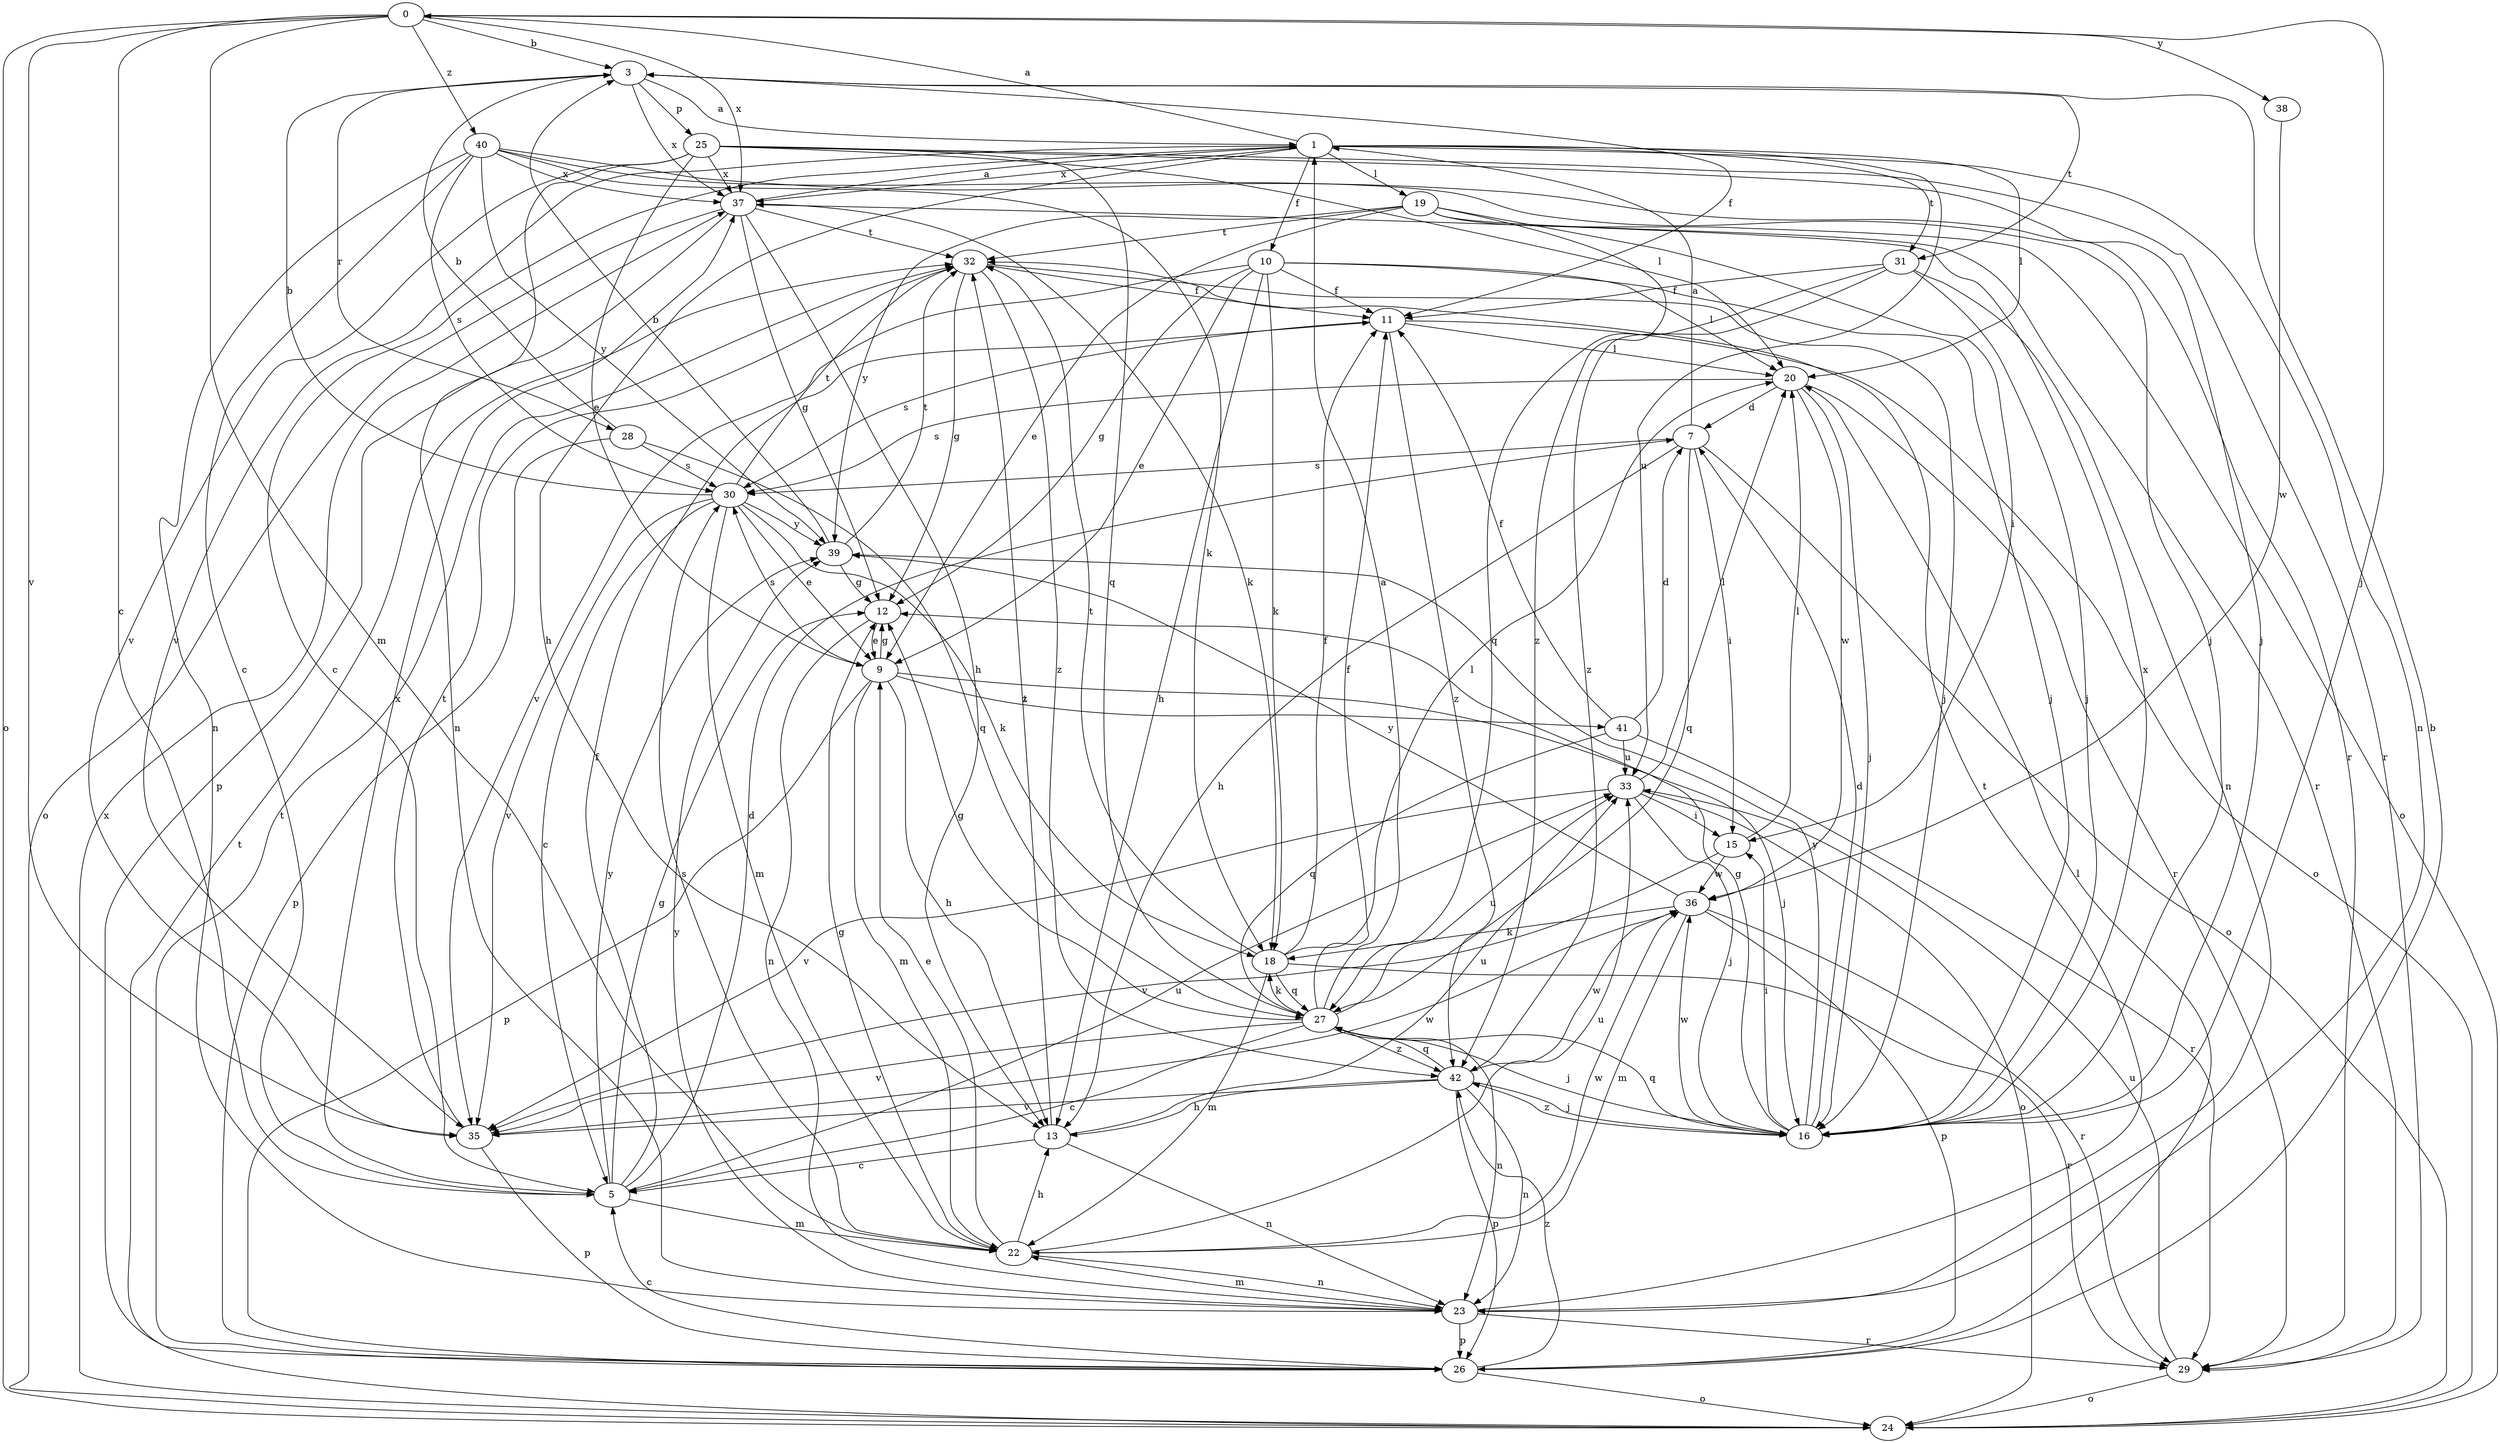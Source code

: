 strict digraph  {
0;
1;
3;
5;
7;
9;
10;
11;
12;
13;
15;
16;
18;
19;
20;
22;
23;
24;
25;
26;
27;
28;
29;
30;
31;
32;
33;
35;
36;
37;
38;
39;
40;
41;
42;
0 -> 3  [label=b];
0 -> 5  [label=c];
0 -> 16  [label=j];
0 -> 22  [label=m];
0 -> 24  [label=o];
0 -> 35  [label=v];
0 -> 37  [label=x];
0 -> 38  [label=y];
0 -> 40  [label=z];
1 -> 0  [label=a];
1 -> 5  [label=c];
1 -> 10  [label=f];
1 -> 13  [label=h];
1 -> 19  [label=l];
1 -> 20  [label=l];
1 -> 23  [label=n];
1 -> 31  [label=t];
1 -> 33  [label=u];
1 -> 35  [label=v];
1 -> 37  [label=x];
3 -> 1  [label=a];
3 -> 11  [label=f];
3 -> 25  [label=p];
3 -> 28  [label=r];
3 -> 31  [label=t];
3 -> 37  [label=x];
5 -> 7  [label=d];
5 -> 11  [label=f];
5 -> 12  [label=g];
5 -> 22  [label=m];
5 -> 33  [label=u];
5 -> 37  [label=x];
5 -> 39  [label=y];
7 -> 1  [label=a];
7 -> 13  [label=h];
7 -> 15  [label=i];
7 -> 24  [label=o];
7 -> 27  [label=q];
7 -> 30  [label=s];
9 -> 12  [label=g];
9 -> 13  [label=h];
9 -> 16  [label=j];
9 -> 22  [label=m];
9 -> 26  [label=p];
9 -> 30  [label=s];
9 -> 41  [label=z];
10 -> 9  [label=e];
10 -> 11  [label=f];
10 -> 12  [label=g];
10 -> 13  [label=h];
10 -> 16  [label=j];
10 -> 18  [label=k];
10 -> 20  [label=l];
10 -> 35  [label=v];
11 -> 20  [label=l];
11 -> 24  [label=o];
11 -> 30  [label=s];
11 -> 42  [label=z];
12 -> 9  [label=e];
12 -> 23  [label=n];
13 -> 5  [label=c];
13 -> 23  [label=n];
13 -> 32  [label=t];
13 -> 33  [label=u];
15 -> 20  [label=l];
15 -> 35  [label=v];
15 -> 36  [label=w];
16 -> 7  [label=d];
16 -> 12  [label=g];
16 -> 15  [label=i];
16 -> 27  [label=q];
16 -> 36  [label=w];
16 -> 37  [label=x];
16 -> 39  [label=y];
16 -> 42  [label=z];
18 -> 11  [label=f];
18 -> 20  [label=l];
18 -> 22  [label=m];
18 -> 27  [label=q];
18 -> 29  [label=r];
18 -> 32  [label=t];
19 -> 9  [label=e];
19 -> 15  [label=i];
19 -> 24  [label=o];
19 -> 29  [label=r];
19 -> 32  [label=t];
19 -> 39  [label=y];
19 -> 42  [label=z];
20 -> 7  [label=d];
20 -> 16  [label=j];
20 -> 29  [label=r];
20 -> 30  [label=s];
20 -> 36  [label=w];
22 -> 9  [label=e];
22 -> 12  [label=g];
22 -> 13  [label=h];
22 -> 23  [label=n];
22 -> 30  [label=s];
22 -> 33  [label=u];
22 -> 36  [label=w];
23 -> 22  [label=m];
23 -> 26  [label=p];
23 -> 29  [label=r];
23 -> 32  [label=t];
23 -> 39  [label=y];
24 -> 32  [label=t];
24 -> 37  [label=x];
25 -> 9  [label=e];
25 -> 16  [label=j];
25 -> 20  [label=l];
25 -> 23  [label=n];
25 -> 27  [label=q];
25 -> 29  [label=r];
25 -> 35  [label=v];
25 -> 37  [label=x];
26 -> 3  [label=b];
26 -> 5  [label=c];
26 -> 20  [label=l];
26 -> 24  [label=o];
26 -> 32  [label=t];
26 -> 42  [label=z];
27 -> 1  [label=a];
27 -> 5  [label=c];
27 -> 11  [label=f];
27 -> 12  [label=g];
27 -> 16  [label=j];
27 -> 18  [label=k];
27 -> 23  [label=n];
27 -> 33  [label=u];
27 -> 35  [label=v];
27 -> 42  [label=z];
28 -> 3  [label=b];
28 -> 26  [label=p];
28 -> 27  [label=q];
28 -> 30  [label=s];
29 -> 24  [label=o];
29 -> 33  [label=u];
30 -> 3  [label=b];
30 -> 5  [label=c];
30 -> 9  [label=e];
30 -> 18  [label=k];
30 -> 22  [label=m];
30 -> 32  [label=t];
30 -> 35  [label=v];
30 -> 39  [label=y];
31 -> 11  [label=f];
31 -> 16  [label=j];
31 -> 23  [label=n];
31 -> 27  [label=q];
31 -> 42  [label=z];
32 -> 11  [label=f];
32 -> 12  [label=g];
32 -> 16  [label=j];
32 -> 42  [label=z];
33 -> 15  [label=i];
33 -> 16  [label=j];
33 -> 20  [label=l];
33 -> 24  [label=o];
33 -> 35  [label=v];
35 -> 26  [label=p];
35 -> 32  [label=t];
35 -> 36  [label=w];
36 -> 18  [label=k];
36 -> 22  [label=m];
36 -> 26  [label=p];
36 -> 29  [label=r];
36 -> 39  [label=y];
37 -> 1  [label=a];
37 -> 12  [label=g];
37 -> 13  [label=h];
37 -> 18  [label=k];
37 -> 24  [label=o];
37 -> 26  [label=p];
37 -> 32  [label=t];
38 -> 36  [label=w];
39 -> 3  [label=b];
39 -> 12  [label=g];
39 -> 32  [label=t];
40 -> 5  [label=c];
40 -> 16  [label=j];
40 -> 18  [label=k];
40 -> 23  [label=n];
40 -> 29  [label=r];
40 -> 30  [label=s];
40 -> 37  [label=x];
40 -> 39  [label=y];
41 -> 7  [label=d];
41 -> 11  [label=f];
41 -> 27  [label=q];
41 -> 29  [label=r];
41 -> 33  [label=u];
42 -> 13  [label=h];
42 -> 16  [label=j];
42 -> 23  [label=n];
42 -> 26  [label=p];
42 -> 27  [label=q];
42 -> 35  [label=v];
42 -> 36  [label=w];
}
